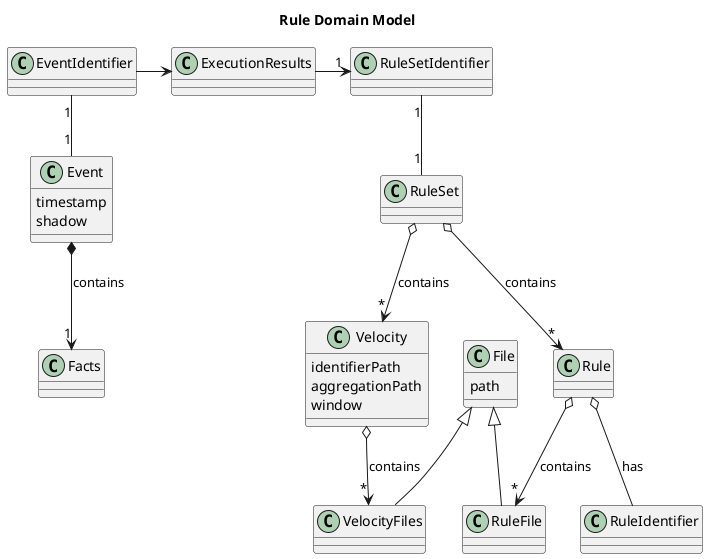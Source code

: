 @startuml

title Rule Domain Model

class RuleFile {}
class File {
    {field} path
}
class VelocityFiles {}
class RuleSet {}
class RuleSetIdentifier {}
class RuleIdentifier {}
class EventIdentifier {}
class Event {
  {field} timestamp
  {field} shadow
}
class Facts {}
class ExecutionResults {}
class Rule {}
class Velocity{
    {field} identifierPath
    {field} aggregationPath
    {field} window
}

EventIdentifier "1" -- "1" Event
Event *--> "1" Facts : contains
EventIdentifier -right->  ExecutionResults

ExecutionResults -right-> "1" RuleSetIdentifier
RuleSetIdentifier "1" -- "1" RuleSet

RuleSet o--> "*" Rule : contains
RuleSet o--> "*" Velocity : contains
Rule o-- RuleIdentifier : has
Rule o--> "*" RuleFile : contains
Velocity o--> "*" VelocityFiles : contains
File <|-- VelocityFiles
File <|-- RuleFile


@enduml
